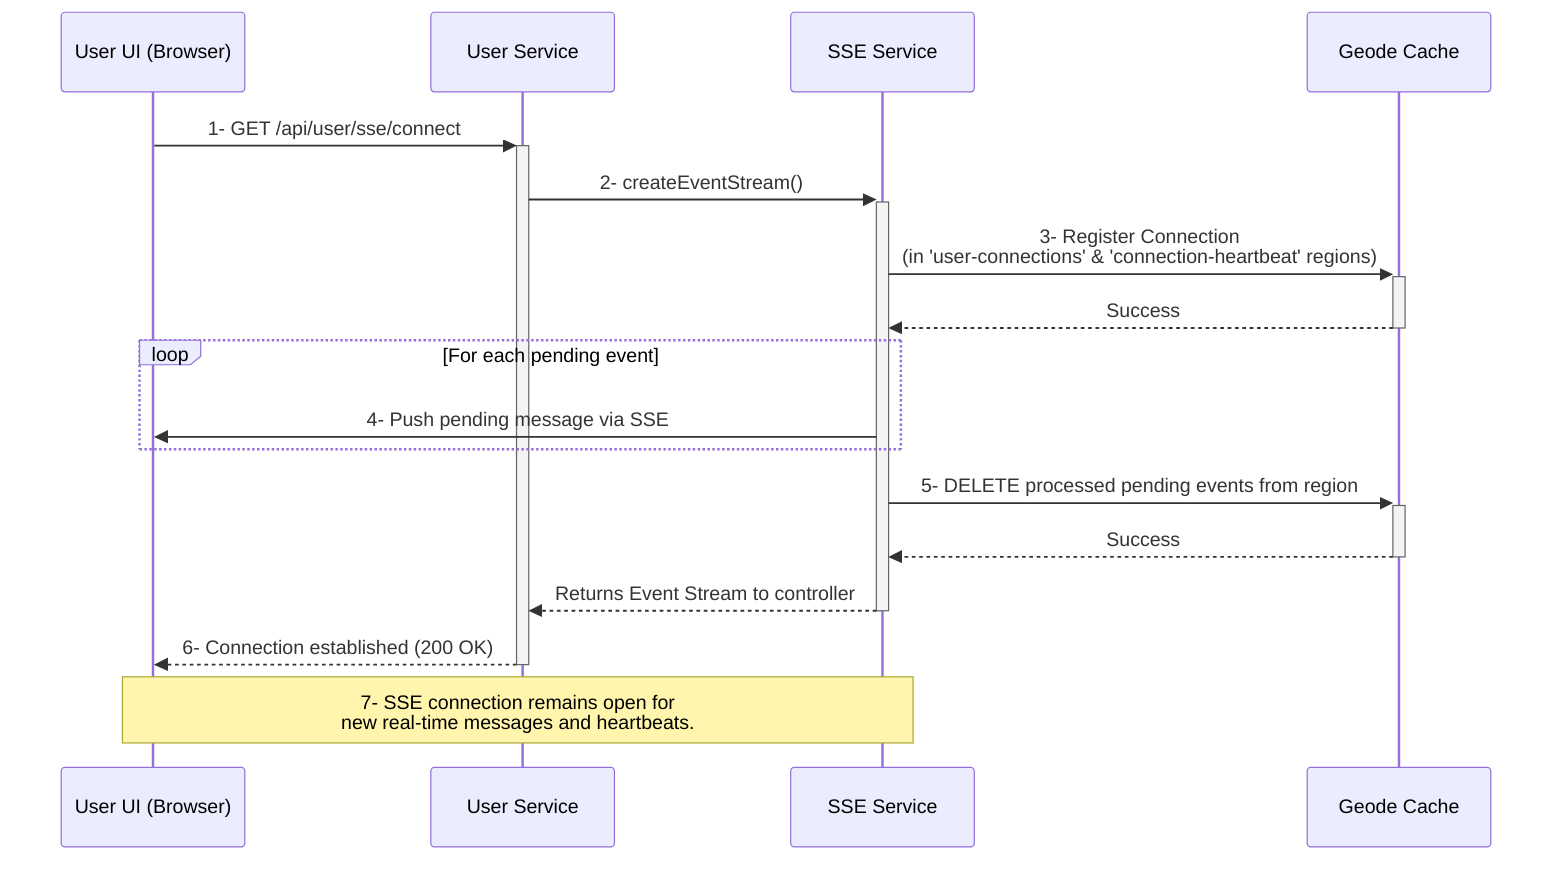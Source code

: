 sequenceDiagram
    participant UserUI as User UI (Browser)
    participant UserSvc as User Service
    participant SseSvc as SSE Service
    participant Geode as Geode Cache
    
    UserUI->>+UserSvc: 1- GET /api/user/sse/connect
    UserSvc->>+SseSvc: 2- createEventStream()
    SseSvc->>+Geode: 3- Register Connection<br/>(in 'user-connections' & 'connection-heartbeat' regions)
    Geode-->>-SseSvc: Success
    
    loop For each pending event
        SseSvc->>UserUI: 4- Push pending message via SSE
    end
    
    SseSvc->>+Geode: 5- DELETE processed pending events from region
    Geode-->>-SseSvc: Success
    SseSvc-->>-UserSvc: Returns Event Stream to controller
    UserSvc-->>-UserUI: 6- Connection established (200 OK)
    
    Note over UserUI, SseSvc: 7- SSE connection remains open for<br/>new real-time messages and heartbeats.